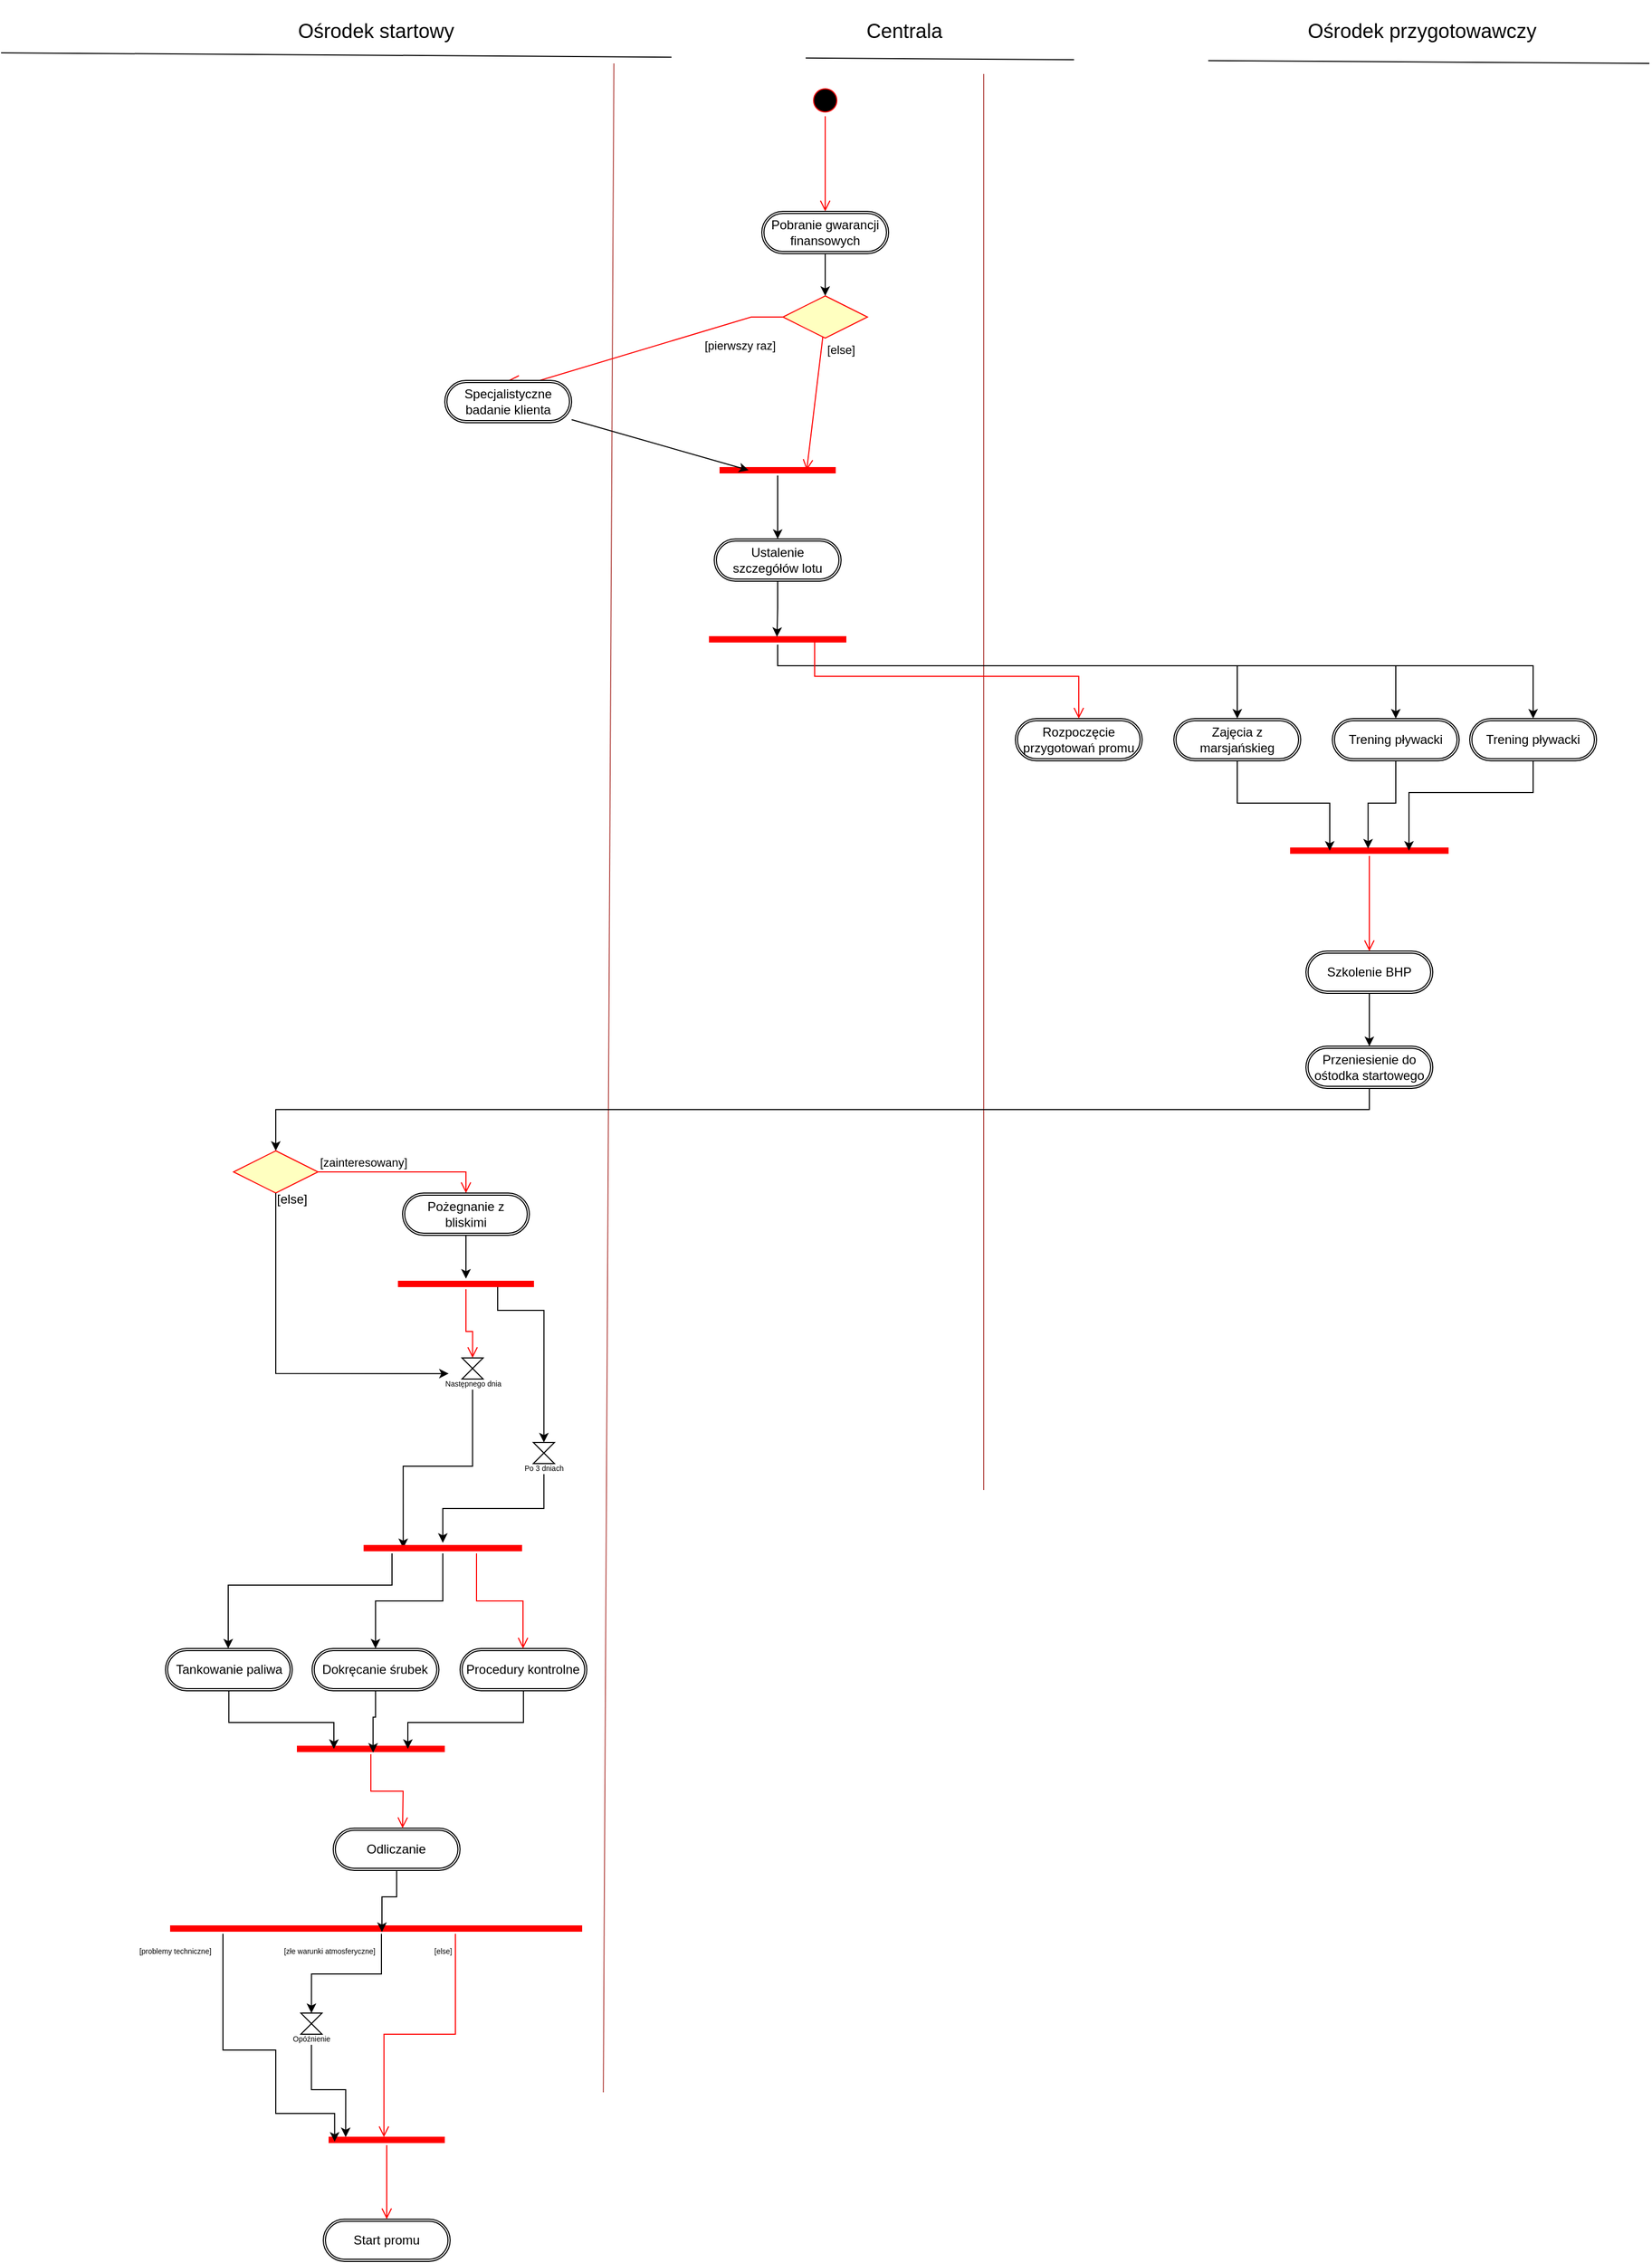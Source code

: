 <mxfile version="24.0.7" type="github">
  <diagram name="Strona-1" id="fh5TAvCRtC4qOcJ-2T7q">
    <mxGraphModel dx="1475" dy="1522" grid="1" gridSize="10" guides="1" tooltips="1" connect="1" arrows="1" fold="1" page="1" pageScale="1" pageWidth="827" pageHeight="1169" math="0" shadow="0">
      <root>
        <mxCell id="0" />
        <mxCell id="1" parent="0" />
        <mxCell id="5CeIky1JOv600O0GGPSP-2" value="" style="ellipse;html=1;shape=startState;fillColor=#000000;strokeColor=#ff0000;" parent="1" vertex="1">
          <mxGeometry x="315" y="60" width="30" height="30" as="geometry" />
        </mxCell>
        <mxCell id="5CeIky1JOv600O0GGPSP-3" value="" style="edgeStyle=orthogonalEdgeStyle;html=1;verticalAlign=bottom;endArrow=open;endSize=8;strokeColor=#ff0000;rounded=0;entryX=0.5;entryY=0;entryDx=0;entryDy=0;" parent="1" source="5CeIky1JOv600O0GGPSP-2" target="5CeIky1JOv600O0GGPSP-15" edge="1">
          <mxGeometry relative="1" as="geometry">
            <mxPoint x="415" y="130" as="targetPoint" />
            <Array as="points">
              <mxPoint x="330" y="140" />
              <mxPoint x="330" y="140" />
            </Array>
          </mxGeometry>
        </mxCell>
        <mxCell id="5CeIky1JOv600O0GGPSP-4" value="&lt;font style=&quot;font-size: 19px;&quot;&gt;Centrala&lt;/font&gt;" style="text;html=1;align=center;verticalAlign=middle;whiteSpace=wrap;rounded=0;" parent="1" vertex="1">
          <mxGeometry x="340" y="-20" width="130" height="60" as="geometry" />
        </mxCell>
        <mxCell id="5CeIky1JOv600O0GGPSP-5" value="" style="endArrow=none;html=1;rounded=0;" parent="1" edge="1">
          <mxGeometry width="50" height="50" relative="1" as="geometry">
            <mxPoint x="-450" y="30" as="sourcePoint" />
            <mxPoint x="1110" y="40" as="targetPoint" />
          </mxGeometry>
        </mxCell>
        <mxCell id="5CeIky1JOv600O0GGPSP-6" value="" style="endArrow=none;html=1;rounded=0;fillColor=#f8cecc;strokeColor=#b85450;" parent="1" edge="1">
          <mxGeometry width="50" height="50" relative="1" as="geometry">
            <mxPoint x="120" y="1960" as="sourcePoint" />
            <mxPoint x="130" y="40" as="targetPoint" />
          </mxGeometry>
        </mxCell>
        <mxCell id="5CeIky1JOv600O0GGPSP-7" value="" style="endArrow=none;html=1;rounded=0;fillColor=#f8cecc;strokeColor=#b85450;" parent="1" edge="1">
          <mxGeometry width="50" height="50" relative="1" as="geometry">
            <mxPoint x="480" y="1390" as="sourcePoint" />
            <mxPoint x="480" y="50" as="targetPoint" />
          </mxGeometry>
        </mxCell>
        <mxCell id="5CeIky1JOv600O0GGPSP-8" value="&lt;font style=&quot;font-size: 19px;&quot;&gt;Ośrodek przygotowawczy&lt;/font&gt;" style="text;html=1;align=center;verticalAlign=middle;whiteSpace=wrap;rounded=0;" parent="1" vertex="1">
          <mxGeometry x="780" y="-20" width="230" height="60" as="geometry" />
        </mxCell>
        <mxCell id="5CeIky1JOv600O0GGPSP-9" value="&lt;font style=&quot;font-size: 19px;&quot;&gt;Ośrodek startowy&lt;/font&gt;" style="text;html=1;align=center;verticalAlign=middle;whiteSpace=wrap;rounded=0;" parent="1" vertex="1">
          <mxGeometry x="-220" y="-20" width="250" height="60" as="geometry" />
        </mxCell>
        <mxCell id="5CeIky1JOv600O0GGPSP-11" value="" style="rhombus;whiteSpace=wrap;html=1;fontColor=#000000;fillColor=#ffffc0;strokeColor=#ff0000;" parent="1" vertex="1">
          <mxGeometry x="290" y="260" width="80" height="40" as="geometry" />
        </mxCell>
        <mxCell id="5CeIky1JOv600O0GGPSP-12" value="[else]" style="html=1;align=left;verticalAlign=bottom;endArrow=open;endSize=8;strokeColor=#ff0000;rounded=0;entryX=0.75;entryY=0.5;entryDx=0;entryDy=0;entryPerimeter=0;" parent="1" source="5CeIky1JOv600O0GGPSP-11" target="5CeIky1JOv600O0GGPSP-20" edge="1">
          <mxGeometry x="-0.674" y="5" relative="1" as="geometry">
            <mxPoint x="300" y="370" as="targetPoint" />
            <mxPoint as="offset" />
          </mxGeometry>
        </mxCell>
        <mxCell id="5CeIky1JOv600O0GGPSP-13" value="[pierwszy raz]" style="edgeStyle=entityRelationEdgeStyle;html=1;align=left;verticalAlign=top;endArrow=open;endSize=8;strokeColor=#ff0000;rounded=0;entryX=0.5;entryY=0;entryDx=0;entryDy=0;" parent="1" source="5CeIky1JOv600O0GGPSP-11" target="5CeIky1JOv600O0GGPSP-17" edge="1">
          <mxGeometry x="-0.418" relative="1" as="geometry">
            <mxPoint x="30" y="330" as="targetPoint" />
            <mxPoint as="offset" />
          </mxGeometry>
        </mxCell>
        <mxCell id="5CeIky1JOv600O0GGPSP-16" style="edgeStyle=orthogonalEdgeStyle;rounded=0;orthogonalLoop=1;jettySize=auto;html=1;entryX=0.5;entryY=0;entryDx=0;entryDy=0;" parent="1" source="5CeIky1JOv600O0GGPSP-15" target="5CeIky1JOv600O0GGPSP-11" edge="1">
          <mxGeometry relative="1" as="geometry" />
        </mxCell>
        <mxCell id="5CeIky1JOv600O0GGPSP-15" value="Pobranie gwarancji finansowych" style="shape=ext;double=1;rounded=1;whiteSpace=wrap;html=1;arcSize=50;" parent="1" vertex="1">
          <mxGeometry x="270" y="180" width="120" height="40" as="geometry" />
        </mxCell>
        <mxCell id="5CeIky1JOv600O0GGPSP-17" value="Specjalistyczne badanie klienta" style="shape=ext;double=1;rounded=1;whiteSpace=wrap;html=1;arcSize=50;" parent="1" vertex="1">
          <mxGeometry x="-30" y="340" width="120" height="40" as="geometry" />
        </mxCell>
        <mxCell id="5CeIky1JOv600O0GGPSP-18" value="Ustalenie szczegółów lotu" style="shape=ext;double=1;rounded=1;whiteSpace=wrap;html=1;arcSize=50;" parent="1" vertex="1">
          <mxGeometry x="225" y="490" width="120" height="40" as="geometry" />
        </mxCell>
        <mxCell id="5CeIky1JOv600O0GGPSP-21" style="edgeStyle=orthogonalEdgeStyle;rounded=0;orthogonalLoop=1;jettySize=auto;html=1;entryX=0.5;entryY=0;entryDx=0;entryDy=0;" parent="1" source="5CeIky1JOv600O0GGPSP-20" target="5CeIky1JOv600O0GGPSP-18" edge="1">
          <mxGeometry relative="1" as="geometry" />
        </mxCell>
        <mxCell id="5CeIky1JOv600O0GGPSP-20" value="" style="shape=line;html=1;strokeWidth=6;strokeColor=#ff0000;" parent="1" vertex="1">
          <mxGeometry x="230" y="420" width="110" height="10" as="geometry" />
        </mxCell>
        <mxCell id="5CeIky1JOv600O0GGPSP-22" style="rounded=0;orthogonalLoop=1;jettySize=auto;html=1;entryX=0.25;entryY=0.5;entryDx=0;entryDy=0;entryPerimeter=0;" parent="1" source="5CeIky1JOv600O0GGPSP-17" target="5CeIky1JOv600O0GGPSP-20" edge="1">
          <mxGeometry relative="1" as="geometry" />
        </mxCell>
        <mxCell id="5CeIky1JOv600O0GGPSP-23" value="Rozpoczęcie przygotowań promu" style="shape=ext;double=1;rounded=1;whiteSpace=wrap;html=1;arcSize=50;" parent="1" vertex="1">
          <mxGeometry x="510" y="660" width="120" height="40" as="geometry" />
        </mxCell>
        <mxCell id="5CeIky1JOv600O0GGPSP-48" style="edgeStyle=orthogonalEdgeStyle;rounded=0;orthogonalLoop=1;jettySize=auto;html=1;entryX=0.5;entryY=0;entryDx=0;entryDy=0;" parent="1" source="5CeIky1JOv600O0GGPSP-26" target="5CeIky1JOv600O0GGPSP-33" edge="1">
          <mxGeometry relative="1" as="geometry">
            <Array as="points">
              <mxPoint x="285" y="610" />
              <mxPoint x="720" y="610" />
            </Array>
          </mxGeometry>
        </mxCell>
        <mxCell id="5CeIky1JOv600O0GGPSP-49" style="edgeStyle=orthogonalEdgeStyle;rounded=0;orthogonalLoop=1;jettySize=auto;html=1;entryX=0.5;entryY=0;entryDx=0;entryDy=0;" parent="1" source="5CeIky1JOv600O0GGPSP-26" target="5CeIky1JOv600O0GGPSP-31" edge="1">
          <mxGeometry relative="1" as="geometry">
            <Array as="points">
              <mxPoint x="285" y="610" />
              <mxPoint x="870" y="610" />
            </Array>
          </mxGeometry>
        </mxCell>
        <mxCell id="5CeIky1JOv600O0GGPSP-50" style="edgeStyle=orthogonalEdgeStyle;rounded=0;orthogonalLoop=1;jettySize=auto;html=1;entryX=0.5;entryY=0;entryDx=0;entryDy=0;" parent="1" source="5CeIky1JOv600O0GGPSP-26" target="5CeIky1JOv600O0GGPSP-29" edge="1">
          <mxGeometry relative="1" as="geometry">
            <Array as="points">
              <mxPoint x="285" y="610" />
              <mxPoint x="1000" y="610" />
            </Array>
          </mxGeometry>
        </mxCell>
        <mxCell id="5CeIky1JOv600O0GGPSP-26" value="" style="shape=line;html=1;strokeWidth=6;strokeColor=#ff0000;" parent="1" vertex="1">
          <mxGeometry x="220" y="580" width="130" height="10" as="geometry" />
        </mxCell>
        <mxCell id="5CeIky1JOv600O0GGPSP-27" value="" style="edgeStyle=orthogonalEdgeStyle;html=1;verticalAlign=bottom;endArrow=open;endSize=8;strokeColor=#ff0000;rounded=0;entryX=0.5;entryY=0;entryDx=0;entryDy=0;" parent="1" target="5CeIky1JOv600O0GGPSP-23" edge="1">
          <mxGeometry relative="1" as="geometry">
            <mxPoint x="315" y="660" as="targetPoint" />
            <mxPoint x="320" y="587" as="sourcePoint" />
            <Array as="points">
              <mxPoint x="320" y="620" />
              <mxPoint x="570" y="620" />
            </Array>
          </mxGeometry>
        </mxCell>
        <mxCell id="5CeIky1JOv600O0GGPSP-28" style="edgeStyle=orthogonalEdgeStyle;rounded=0;orthogonalLoop=1;jettySize=auto;html=1;entryX=0.495;entryY=0.267;entryDx=0;entryDy=0;entryPerimeter=0;" parent="1" source="5CeIky1JOv600O0GGPSP-18" target="5CeIky1JOv600O0GGPSP-26" edge="1">
          <mxGeometry relative="1" as="geometry" />
        </mxCell>
        <mxCell id="5CeIky1JOv600O0GGPSP-29" value="Trening pływacki" style="shape=ext;double=1;rounded=1;whiteSpace=wrap;html=1;arcSize=50;" parent="1" vertex="1">
          <mxGeometry x="940" y="660" width="120" height="40" as="geometry" />
        </mxCell>
        <mxCell id="5CeIky1JOv600O0GGPSP-31" value="Trening pływacki" style="shape=ext;double=1;rounded=1;whiteSpace=wrap;html=1;arcSize=50;" parent="1" vertex="1">
          <mxGeometry x="810" y="660" width="120" height="40" as="geometry" />
        </mxCell>
        <mxCell id="5CeIky1JOv600O0GGPSP-33" value="Zajęcia z marsjańskieg" style="shape=ext;double=1;rounded=1;whiteSpace=wrap;html=1;arcSize=50;" parent="1" vertex="1">
          <mxGeometry x="660" y="660" width="120" height="40" as="geometry" />
        </mxCell>
        <mxCell id="5CeIky1JOv600O0GGPSP-47" style="edgeStyle=orthogonalEdgeStyle;rounded=0;orthogonalLoop=1;jettySize=auto;html=1;entryX=0.5;entryY=0;entryDx=0;entryDy=0;" parent="1" source="5CeIky1JOv600O0GGPSP-36" target="5CeIky1JOv600O0GGPSP-46" edge="1">
          <mxGeometry relative="1" as="geometry" />
        </mxCell>
        <mxCell id="5CeIky1JOv600O0GGPSP-36" value="Szkolenie BHP" style="shape=ext;double=1;rounded=1;whiteSpace=wrap;html=1;arcSize=50;" parent="1" vertex="1">
          <mxGeometry x="785" y="880" width="120" height="40" as="geometry" />
        </mxCell>
        <mxCell id="5CeIky1JOv600O0GGPSP-41" value="" style="shape=line;html=1;strokeWidth=6;strokeColor=#ff0000;" parent="1" vertex="1">
          <mxGeometry x="770" y="780" width="150" height="10" as="geometry" />
        </mxCell>
        <mxCell id="5CeIky1JOv600O0GGPSP-42" value="" style="edgeStyle=orthogonalEdgeStyle;html=1;verticalAlign=bottom;endArrow=open;endSize=8;strokeColor=#ff0000;rounded=0;entryX=0.5;entryY=0;entryDx=0;entryDy=0;" parent="1" source="5CeIky1JOv600O0GGPSP-41" edge="1">
          <mxGeometry relative="1" as="geometry">
            <mxPoint x="845" y="880" as="targetPoint" />
          </mxGeometry>
        </mxCell>
        <mxCell id="5CeIky1JOv600O0GGPSP-43" style="edgeStyle=orthogonalEdgeStyle;rounded=0;orthogonalLoop=1;jettySize=auto;html=1;entryX=0.25;entryY=0.5;entryDx=0;entryDy=0;entryPerimeter=0;" parent="1" source="5CeIky1JOv600O0GGPSP-33" target="5CeIky1JOv600O0GGPSP-41" edge="1">
          <mxGeometry relative="1" as="geometry" />
        </mxCell>
        <mxCell id="5CeIky1JOv600O0GGPSP-44" style="edgeStyle=orthogonalEdgeStyle;rounded=0;orthogonalLoop=1;jettySize=auto;html=1;entryX=0.492;entryY=0.3;entryDx=0;entryDy=0;entryPerimeter=0;" parent="1" source="5CeIky1JOv600O0GGPSP-31" target="5CeIky1JOv600O0GGPSP-41" edge="1">
          <mxGeometry relative="1" as="geometry" />
        </mxCell>
        <mxCell id="5CeIky1JOv600O0GGPSP-45" style="edgeStyle=orthogonalEdgeStyle;rounded=0;orthogonalLoop=1;jettySize=auto;html=1;entryX=0.75;entryY=0.5;entryDx=0;entryDy=0;entryPerimeter=0;" parent="1" source="5CeIky1JOv600O0GGPSP-29" target="5CeIky1JOv600O0GGPSP-41" edge="1">
          <mxGeometry relative="1" as="geometry">
            <Array as="points">
              <mxPoint x="1000" y="730" />
              <mxPoint x="882" y="730" />
            </Array>
          </mxGeometry>
        </mxCell>
        <mxCell id="5CeIky1JOv600O0GGPSP-55" style="edgeStyle=orthogonalEdgeStyle;rounded=0;orthogonalLoop=1;jettySize=auto;html=1;entryX=0.5;entryY=0;entryDx=0;entryDy=0;" parent="1" source="5CeIky1JOv600O0GGPSP-46" target="5CeIky1JOv600O0GGPSP-51" edge="1">
          <mxGeometry relative="1" as="geometry">
            <Array as="points">
              <mxPoint x="845" y="1030" />
              <mxPoint x="-190" y="1030" />
            </Array>
          </mxGeometry>
        </mxCell>
        <mxCell id="5CeIky1JOv600O0GGPSP-46" value="Przeniesienie do ośtodka startowego" style="shape=ext;double=1;rounded=1;whiteSpace=wrap;html=1;arcSize=50;" parent="1" vertex="1">
          <mxGeometry x="785" y="970" width="120" height="40" as="geometry" />
        </mxCell>
        <mxCell id="5CeIky1JOv600O0GGPSP-51" value="" style="rhombus;whiteSpace=wrap;html=1;fontColor=#000000;fillColor=#ffffc0;strokeColor=#ff0000;" parent="1" vertex="1">
          <mxGeometry x="-230" y="1069" width="80" height="40" as="geometry" />
        </mxCell>
        <mxCell id="5CeIky1JOv600O0GGPSP-52" value="[zainteresowany]" style="edgeStyle=orthogonalEdgeStyle;html=1;align=left;verticalAlign=bottom;endArrow=open;endSize=8;strokeColor=#ff0000;rounded=0;entryX=0.5;entryY=0;entryDx=0;entryDy=0;" parent="1" source="5CeIky1JOv600O0GGPSP-51" target="5CeIky1JOv600O0GGPSP-56" edge="1">
          <mxGeometry x="-1" relative="1" as="geometry">
            <mxPoint x="-50" y="1089" as="targetPoint" />
            <mxPoint as="offset" />
          </mxGeometry>
        </mxCell>
        <mxCell id="HoDOH48BJP-W4IzTHwKc-18" style="edgeStyle=orthogonalEdgeStyle;rounded=0;orthogonalLoop=1;jettySize=auto;html=1;" edge="1" parent="1" source="5CeIky1JOv600O0GGPSP-56" target="HoDOH48BJP-W4IzTHwKc-16">
          <mxGeometry relative="1" as="geometry" />
        </mxCell>
        <mxCell id="5CeIky1JOv600O0GGPSP-56" value="Pożegnanie z bliskimi" style="shape=ext;double=1;rounded=1;whiteSpace=wrap;html=1;arcSize=50;" parent="1" vertex="1">
          <mxGeometry x="-70" y="1109" width="120" height="40" as="geometry" />
        </mxCell>
        <mxCell id="HoDOH48BJP-W4IzTHwKc-4" value="" style="triangle;whiteSpace=wrap;html=1;rotation=90;" vertex="1" parent="1">
          <mxGeometry x="58.75" y="1340" width="10" height="20" as="geometry" />
        </mxCell>
        <mxCell id="HoDOH48BJP-W4IzTHwKc-5" value="" style="triangle;whiteSpace=wrap;html=1;rotation=-90;" vertex="1" parent="1">
          <mxGeometry x="58.75" y="1350" width="10" height="20" as="geometry" />
        </mxCell>
        <mxCell id="HoDOH48BJP-W4IzTHwKc-39" value="" style="edgeStyle=orthogonalEdgeStyle;rounded=0;orthogonalLoop=1;jettySize=auto;html=1;" edge="1" parent="1" source="HoDOH48BJP-W4IzTHwKc-6" target="HoDOH48BJP-W4IzTHwKc-33">
          <mxGeometry relative="1" as="geometry" />
        </mxCell>
        <mxCell id="HoDOH48BJP-W4IzTHwKc-6" value="&lt;font style=&quot;font-size: 7px;&quot;&gt;Po 3 dniach&lt;/font&gt;" style="text;html=1;align=center;verticalAlign=middle;whiteSpace=wrap;rounded=0;" vertex="1" parent="1">
          <mxGeometry x="30" y="1360" width="67.5" height="15" as="geometry" />
        </mxCell>
        <mxCell id="HoDOH48BJP-W4IzTHwKc-38" style="edgeStyle=orthogonalEdgeStyle;rounded=0;orthogonalLoop=1;jettySize=auto;html=1;entryX=0;entryY=0.5;entryDx=0;entryDy=0;exitX=0.75;exitY=0.5;exitDx=0;exitDy=0;exitPerimeter=0;" edge="1" parent="1" source="HoDOH48BJP-W4IzTHwKc-16" target="HoDOH48BJP-W4IzTHwKc-4">
          <mxGeometry relative="1" as="geometry">
            <Array as="points">
              <mxPoint x="20" y="1195" />
              <mxPoint x="20" y="1220" />
              <mxPoint x="64" y="1220" />
            </Array>
          </mxGeometry>
        </mxCell>
        <mxCell id="HoDOH48BJP-W4IzTHwKc-16" value="" style="shape=line;html=1;strokeWidth=6;strokeColor=#ff0000;" vertex="1" parent="1">
          <mxGeometry x="-74.37" y="1190" width="128.75" height="10" as="geometry" />
        </mxCell>
        <mxCell id="HoDOH48BJP-W4IzTHwKc-17" value="" style="edgeStyle=orthogonalEdgeStyle;html=1;verticalAlign=bottom;endArrow=open;endSize=8;strokeColor=#ff0000;rounded=0;entryX=0;entryY=0.5;entryDx=0;entryDy=0;" edge="1" source="HoDOH48BJP-W4IzTHwKc-16" parent="1" target="HoDOH48BJP-W4IzTHwKc-22">
          <mxGeometry relative="1" as="geometry">
            <mxPoint y="1240" as="targetPoint" />
            <Array as="points">
              <mxPoint x="-10" y="1240" />
              <mxPoint x="-4" y="1240" />
            </Array>
          </mxGeometry>
        </mxCell>
        <mxCell id="HoDOH48BJP-W4IzTHwKc-19" style="edgeStyle=orthogonalEdgeStyle;rounded=0;orthogonalLoop=1;jettySize=auto;html=1;entryX=0.165;entryY=-0.011;entryDx=0;entryDy=0;entryPerimeter=0;" edge="1" parent="1" source="5CeIky1JOv600O0GGPSP-51" target="HoDOH48BJP-W4IzTHwKc-24">
          <mxGeometry relative="1" as="geometry">
            <mxPoint x="-189.64" y="1195.67" as="targetPoint" />
            <Array as="points">
              <mxPoint x="-190" y="1280" />
            </Array>
          </mxGeometry>
        </mxCell>
        <mxCell id="HoDOH48BJP-W4IzTHwKc-20" value="[else]" style="text;html=1;align=center;verticalAlign=middle;resizable=0;points=[];autosize=1;strokeColor=none;fillColor=none;" vertex="1" parent="1">
          <mxGeometry x="-200" y="1100" width="50" height="30" as="geometry" />
        </mxCell>
        <mxCell id="HoDOH48BJP-W4IzTHwKc-22" value="" style="triangle;whiteSpace=wrap;html=1;rotation=90;" vertex="1" parent="1">
          <mxGeometry x="-8.75" y="1260" width="10" height="20" as="geometry" />
        </mxCell>
        <mxCell id="HoDOH48BJP-W4IzTHwKc-23" value="" style="triangle;whiteSpace=wrap;html=1;rotation=-90;" vertex="1" parent="1">
          <mxGeometry x="-8.75" y="1270" width="10" height="20" as="geometry" />
        </mxCell>
        <mxCell id="HoDOH48BJP-W4IzTHwKc-32" style="edgeStyle=orthogonalEdgeStyle;rounded=0;orthogonalLoop=1;jettySize=auto;html=1;entryX=0.25;entryY=0.5;entryDx=0;entryDy=0;entryPerimeter=0;" edge="1" parent="1" source="HoDOH48BJP-W4IzTHwKc-24" target="HoDOH48BJP-W4IzTHwKc-33">
          <mxGeometry relative="1" as="geometry">
            <mxPoint x="50" y="1470" as="targetPoint" />
          </mxGeometry>
        </mxCell>
        <mxCell id="HoDOH48BJP-W4IzTHwKc-24" value="&lt;font style=&quot;font-size: 7px;&quot;&gt;Następnego dnia&lt;/font&gt;" style="text;html=1;align=center;verticalAlign=middle;whiteSpace=wrap;rounded=0;" vertex="1" parent="1">
          <mxGeometry x="-37.5" y="1280" width="67.5" height="15" as="geometry" />
        </mxCell>
        <mxCell id="HoDOH48BJP-W4IzTHwKc-28" value="Tankowanie paliwa" style="shape=ext;double=1;rounded=1;whiteSpace=wrap;html=1;arcSize=50;" vertex="1" parent="1">
          <mxGeometry x="-294.37" y="1540" width="120" height="40" as="geometry" />
        </mxCell>
        <mxCell id="HoDOH48BJP-W4IzTHwKc-29" value="Dokręcanie śrubek" style="shape=ext;double=1;rounded=1;whiteSpace=wrap;html=1;arcSize=50;" vertex="1" parent="1">
          <mxGeometry x="-155.61" y="1540" width="120" height="40" as="geometry" />
        </mxCell>
        <mxCell id="HoDOH48BJP-W4IzTHwKc-30" value="Procedury kontrolne" style="shape=ext;double=1;rounded=1;whiteSpace=wrap;html=1;arcSize=50;" vertex="1" parent="1">
          <mxGeometry x="-15.62" y="1540" width="120" height="40" as="geometry" />
        </mxCell>
        <mxCell id="HoDOH48BJP-W4IzTHwKc-31" value="Odliczanie" style="shape=ext;double=1;rounded=1;whiteSpace=wrap;html=1;arcSize=50;" vertex="1" parent="1">
          <mxGeometry x="-135.62" y="1710" width="120" height="40" as="geometry" />
        </mxCell>
        <mxCell id="HoDOH48BJP-W4IzTHwKc-35" style="edgeStyle=orthogonalEdgeStyle;rounded=0;orthogonalLoop=1;jettySize=auto;html=1;" edge="1" parent="1" source="HoDOH48BJP-W4IzTHwKc-33" target="HoDOH48BJP-W4IzTHwKc-29">
          <mxGeometry relative="1" as="geometry" />
        </mxCell>
        <mxCell id="HoDOH48BJP-W4IzTHwKc-36" style="edgeStyle=orthogonalEdgeStyle;rounded=0;orthogonalLoop=1;jettySize=auto;html=1;" edge="1" parent="1" source="HoDOH48BJP-W4IzTHwKc-33" target="HoDOH48BJP-W4IzTHwKc-28">
          <mxGeometry relative="1" as="geometry">
            <Array as="points">
              <mxPoint x="-80" y="1480" />
              <mxPoint x="-235" y="1480" />
            </Array>
          </mxGeometry>
        </mxCell>
        <mxCell id="HoDOH48BJP-W4IzTHwKc-33" value="" style="shape=line;html=1;strokeWidth=6;strokeColor=#ff0000;" vertex="1" parent="1">
          <mxGeometry x="-106.87" y="1440" width="150" height="10" as="geometry" />
        </mxCell>
        <mxCell id="HoDOH48BJP-W4IzTHwKc-34" value="" style="edgeStyle=orthogonalEdgeStyle;html=1;verticalAlign=bottom;endArrow=open;endSize=8;strokeColor=#ff0000;rounded=0;" edge="1" source="HoDOH48BJP-W4IzTHwKc-33" parent="1" target="HoDOH48BJP-W4IzTHwKc-30">
          <mxGeometry relative="1" as="geometry">
            <mxPoint x="-36.62" y="1520" as="targetPoint" />
            <Array as="points">
              <mxPoint y="1495" />
              <mxPoint x="44" y="1495" />
            </Array>
          </mxGeometry>
        </mxCell>
        <mxCell id="HoDOH48BJP-W4IzTHwKc-40" value="" style="shape=line;html=1;strokeWidth=6;strokeColor=#ff0000;" vertex="1" parent="1">
          <mxGeometry x="-170" y="1630" width="140" height="10" as="geometry" />
        </mxCell>
        <mxCell id="HoDOH48BJP-W4IzTHwKc-41" value="" style="edgeStyle=orthogonalEdgeStyle;html=1;verticalAlign=bottom;endArrow=open;endSize=8;strokeColor=#ff0000;rounded=0;" edge="1" source="HoDOH48BJP-W4IzTHwKc-40" parent="1">
          <mxGeometry relative="1" as="geometry">
            <mxPoint x="-70" y="1710" as="targetPoint" />
          </mxGeometry>
        </mxCell>
        <mxCell id="HoDOH48BJP-W4IzTHwKc-42" style="edgeStyle=orthogonalEdgeStyle;rounded=0;orthogonalLoop=1;jettySize=auto;html=1;entryX=0.515;entryY=0.857;entryDx=0;entryDy=0;entryPerimeter=0;" edge="1" parent="1" source="HoDOH48BJP-W4IzTHwKc-29" target="HoDOH48BJP-W4IzTHwKc-40">
          <mxGeometry relative="1" as="geometry" />
        </mxCell>
        <mxCell id="HoDOH48BJP-W4IzTHwKc-43" style="edgeStyle=orthogonalEdgeStyle;rounded=0;orthogonalLoop=1;jettySize=auto;html=1;entryX=0.75;entryY=0.5;entryDx=0;entryDy=0;entryPerimeter=0;" edge="1" parent="1" source="HoDOH48BJP-W4IzTHwKc-30" target="HoDOH48BJP-W4IzTHwKc-40">
          <mxGeometry relative="1" as="geometry">
            <Array as="points">
              <mxPoint x="44" y="1610" />
              <mxPoint x="-65" y="1610" />
            </Array>
          </mxGeometry>
        </mxCell>
        <mxCell id="HoDOH48BJP-W4IzTHwKc-44" style="edgeStyle=orthogonalEdgeStyle;rounded=0;orthogonalLoop=1;jettySize=auto;html=1;entryX=0.25;entryY=0.5;entryDx=0;entryDy=0;entryPerimeter=0;" edge="1" parent="1" source="HoDOH48BJP-W4IzTHwKc-28" target="HoDOH48BJP-W4IzTHwKc-40">
          <mxGeometry relative="1" as="geometry">
            <Array as="points">
              <mxPoint x="-234" y="1610" />
              <mxPoint x="-135" y="1610" />
            </Array>
          </mxGeometry>
        </mxCell>
        <mxCell id="HoDOH48BJP-W4IzTHwKc-57" style="edgeStyle=orthogonalEdgeStyle;rounded=0;orthogonalLoop=1;jettySize=auto;html=1;entryX=0;entryY=0.5;entryDx=0;entryDy=0;" edge="1" parent="1" source="HoDOH48BJP-W4IzTHwKc-45" target="HoDOH48BJP-W4IzTHwKc-54">
          <mxGeometry relative="1" as="geometry">
            <Array as="points">
              <mxPoint x="-90" y="1848" />
              <mxPoint x="-156" y="1848" />
            </Array>
          </mxGeometry>
        </mxCell>
        <mxCell id="HoDOH48BJP-W4IzTHwKc-45" value="" style="shape=line;html=1;strokeWidth=6;strokeColor=#ff0000;" vertex="1" parent="1">
          <mxGeometry x="-290" y="1800" width="390" height="10" as="geometry" />
        </mxCell>
        <mxCell id="HoDOH48BJP-W4IzTHwKc-46" value="" style="edgeStyle=orthogonalEdgeStyle;html=1;verticalAlign=bottom;endArrow=open;endSize=8;strokeColor=#ff0000;rounded=0;entryX=0.476;entryY=0.238;entryDx=0;entryDy=0;entryPerimeter=0;" edge="1" source="HoDOH48BJP-W4IzTHwKc-45" parent="1" target="HoDOH48BJP-W4IzTHwKc-59">
          <mxGeometry relative="1" as="geometry">
            <mxPoint x="-80" y="1980" as="targetPoint" />
            <Array as="points">
              <mxPoint x="-20" y="1905" />
              <mxPoint x="-88" y="1905" />
            </Array>
          </mxGeometry>
        </mxCell>
        <mxCell id="HoDOH48BJP-W4IzTHwKc-47" style="edgeStyle=orthogonalEdgeStyle;rounded=0;orthogonalLoop=1;jettySize=auto;html=1;entryX=0.514;entryY=0.829;entryDx=0;entryDy=0;entryPerimeter=0;" edge="1" parent="1" source="HoDOH48BJP-W4IzTHwKc-31" target="HoDOH48BJP-W4IzTHwKc-45">
          <mxGeometry relative="1" as="geometry" />
        </mxCell>
        <mxCell id="HoDOH48BJP-W4IzTHwKc-48" value="Start promu" style="shape=ext;double=1;rounded=1;whiteSpace=wrap;html=1;arcSize=50;" vertex="1" parent="1">
          <mxGeometry x="-145" y="2080" width="120" height="40" as="geometry" />
        </mxCell>
        <mxCell id="HoDOH48BJP-W4IzTHwKc-54" value="" style="triangle;whiteSpace=wrap;html=1;rotation=90;" vertex="1" parent="1">
          <mxGeometry x="-161.25" y="1880" width="10" height="20" as="geometry" />
        </mxCell>
        <mxCell id="HoDOH48BJP-W4IzTHwKc-55" value="" style="triangle;whiteSpace=wrap;html=1;rotation=-90;" vertex="1" parent="1">
          <mxGeometry x="-161.25" y="1890" width="10" height="20" as="geometry" />
        </mxCell>
        <mxCell id="HoDOH48BJP-W4IzTHwKc-58" style="edgeStyle=orthogonalEdgeStyle;rounded=0;orthogonalLoop=1;jettySize=auto;html=1;entryX=0.147;entryY=0.238;entryDx=0;entryDy=0;entryPerimeter=0;" edge="1" parent="1" source="HoDOH48BJP-W4IzTHwKc-56" target="HoDOH48BJP-W4IzTHwKc-59">
          <mxGeometry relative="1" as="geometry">
            <mxPoint x="-140" y="1950" as="targetPoint" />
          </mxGeometry>
        </mxCell>
        <mxCell id="HoDOH48BJP-W4IzTHwKc-56" value="&lt;font style=&quot;font-size: 7px;&quot;&gt;Opóźnienie&lt;/font&gt;" style="text;html=1;align=center;verticalAlign=middle;whiteSpace=wrap;rounded=0;" vertex="1" parent="1">
          <mxGeometry x="-190" y="1900" width="67.5" height="15" as="geometry" />
        </mxCell>
        <mxCell id="HoDOH48BJP-W4IzTHwKc-59" value="" style="shape=line;html=1;strokeWidth=6;strokeColor=#ff0000;" vertex="1" parent="1">
          <mxGeometry x="-140" y="2000" width="110" height="10" as="geometry" />
        </mxCell>
        <mxCell id="HoDOH48BJP-W4IzTHwKc-60" value="" style="edgeStyle=orthogonalEdgeStyle;html=1;verticalAlign=bottom;endArrow=open;endSize=8;strokeColor=#ff0000;rounded=0;" edge="1" source="HoDOH48BJP-W4IzTHwKc-59" parent="1" target="HoDOH48BJP-W4IzTHwKc-48">
          <mxGeometry relative="1" as="geometry">
            <mxPoint x="-40" y="2080" as="targetPoint" />
            <Array as="points">
              <mxPoint x="-85" y="2060" />
              <mxPoint x="-85" y="2060" />
            </Array>
          </mxGeometry>
        </mxCell>
        <mxCell id="HoDOH48BJP-W4IzTHwKc-61" value="&lt;font style=&quot;font-size: 7px;&quot;&gt;[złe warunki atmosferyczne]&lt;/font&gt;" style="text;html=1;align=center;verticalAlign=middle;whiteSpace=wrap;rounded=0;" vertex="1" parent="1">
          <mxGeometry x="-204.37" y="1810" width="130" height="30" as="geometry" />
        </mxCell>
        <mxCell id="HoDOH48BJP-W4IzTHwKc-62" style="edgeStyle=orthogonalEdgeStyle;rounded=0;orthogonalLoop=1;jettySize=auto;html=1;entryX=0.052;entryY=0.667;entryDx=0;entryDy=0;entryPerimeter=0;" edge="1" parent="1" source="HoDOH48BJP-W4IzTHwKc-45" target="HoDOH48BJP-W4IzTHwKc-59">
          <mxGeometry relative="1" as="geometry">
            <Array as="points">
              <mxPoint x="-240" y="1920" />
              <mxPoint x="-190" y="1920" />
              <mxPoint x="-190" y="1980" />
              <mxPoint x="-134" y="1980" />
            </Array>
          </mxGeometry>
        </mxCell>
        <mxCell id="HoDOH48BJP-W4IzTHwKc-63" value="&lt;font style=&quot;font-size: 7px;&quot;&gt;[problemy techniczne]&lt;/font&gt;" style="text;html=1;align=center;verticalAlign=middle;whiteSpace=wrap;rounded=0;" vertex="1" parent="1">
          <mxGeometry x="-350" y="1810" width="130" height="30" as="geometry" />
        </mxCell>
        <mxCell id="HoDOH48BJP-W4IzTHwKc-64" value="&lt;font style=&quot;font-size: 7px;&quot;&gt;[else]&lt;/font&gt;" style="text;html=1;align=center;verticalAlign=middle;whiteSpace=wrap;rounded=0;" vertex="1" parent="1">
          <mxGeometry x="-50.31" y="1810" width="36.87" height="30" as="geometry" />
        </mxCell>
      </root>
    </mxGraphModel>
  </diagram>
</mxfile>

